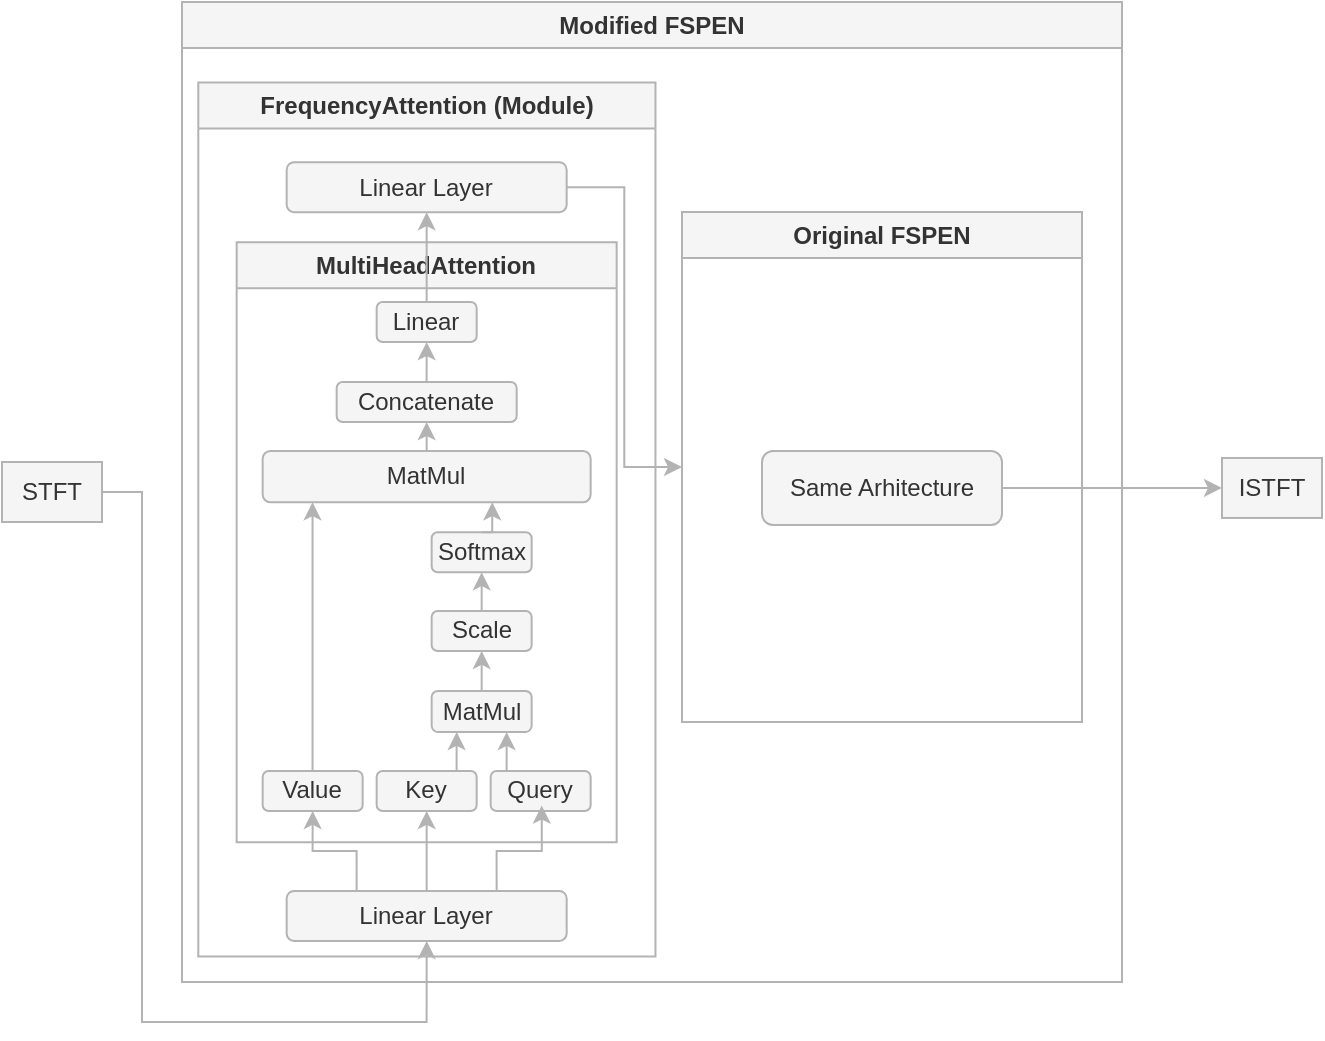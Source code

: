 <mxfile version="27.1.4">
  <diagram name="Page-1" id="6zO39Vgpf1TZ9PNvxlgC">
    <mxGraphModel dx="792" dy="520" grid="1" gridSize="10" guides="1" tooltips="1" connect="1" arrows="1" fold="1" page="1" pageScale="1" pageWidth="850" pageHeight="1100" math="0" shadow="0">
      <root>
        <mxCell id="0" />
        <mxCell id="1" parent="0" />
        <mxCell id="P3681-FeyPnp6KC4SGFj-52" style="edgeStyle=orthogonalEdgeStyle;rounded=0;orthogonalLoop=1;jettySize=auto;html=1;entryX=0.5;entryY=1;entryDx=0;entryDy=0;fillColor=#f5f5f5;strokeColor=#B3B3B3;" parent="1" source="P3681-FeyPnp6KC4SGFj-2" target="P3681-FeyPnp6KC4SGFj-16" edge="1">
          <mxGeometry relative="1" as="geometry">
            <Array as="points">
              <mxPoint x="340" y="305" />
              <mxPoint x="340" y="570" />
              <mxPoint x="482" y="570" />
            </Array>
          </mxGeometry>
        </mxCell>
        <mxCell id="P3681-FeyPnp6KC4SGFj-2" value="STFT" style="rounded=0;whiteSpace=wrap;html=1;fillColor=#f5f5f5;fontColor=#333333;strokeColor=#B3B3B3;" parent="1" vertex="1">
          <mxGeometry x="270" y="290" width="50" height="30" as="geometry" />
        </mxCell>
        <mxCell id="P3681-FeyPnp6KC4SGFj-3" value="Modified FSPEN" style="swimlane;whiteSpace=wrap;html=1;fillColor=#f5f5f5;fontColor=#333333;strokeColor=#B3B3B3;" parent="1" vertex="1">
          <mxGeometry x="360" y="60" width="470" height="490" as="geometry" />
        </mxCell>
        <mxCell id="P3681-FeyPnp6KC4SGFj-8" value="FrequencyAttention (Module)" style="swimlane;horizontal=0;whiteSpace=wrap;html=1;rotation=90;fillColor=#f5f5f5;fontColor=#333333;strokeColor=#B3B3B3;" parent="P3681-FeyPnp6KC4SGFj-3" vertex="1">
          <mxGeometry x="-96" y="144.45" width="436.89" height="228.59" as="geometry" />
        </mxCell>
        <mxCell id="P3681-FeyPnp6KC4SGFj-24" style="edgeStyle=orthogonalEdgeStyle;rounded=0;orthogonalLoop=1;jettySize=auto;html=1;exitX=0.25;exitY=0;exitDx=0;exitDy=0;entryX=0.5;entryY=1;entryDx=0;entryDy=0;strokeWidth=1;fillColor=#f5f5f5;strokeColor=#B3B3B3;" parent="P3681-FeyPnp6KC4SGFj-8" source="P3681-FeyPnp6KC4SGFj-16" target="P3681-FeyPnp6KC4SGFj-21" edge="1">
          <mxGeometry relative="1" as="geometry" />
        </mxCell>
        <mxCell id="P3681-FeyPnp6KC4SGFj-25" style="edgeStyle=orthogonalEdgeStyle;rounded=0;orthogonalLoop=1;jettySize=auto;html=1;exitX=0.5;exitY=0;exitDx=0;exitDy=0;entryX=0.5;entryY=1;entryDx=0;entryDy=0;strokeWidth=1;fillColor=#f5f5f5;strokeColor=#B3B3B3;" parent="P3681-FeyPnp6KC4SGFj-8" source="P3681-FeyPnp6KC4SGFj-16" target="P3681-FeyPnp6KC4SGFj-22" edge="1">
          <mxGeometry relative="1" as="geometry" />
        </mxCell>
        <mxCell id="P3681-FeyPnp6KC4SGFj-16" value="Linear Layer" style="rounded=1;whiteSpace=wrap;html=1;fillColor=#f5f5f5;fontColor=#333333;strokeColor=#B3B3B3;" parent="P3681-FeyPnp6KC4SGFj-8" vertex="1">
          <mxGeometry x="148.33" y="300.03" width="140" height="25" as="geometry" />
        </mxCell>
        <mxCell id="P3681-FeyPnp6KC4SGFj-19" value="MultiHeadAttention" style="swimlane;whiteSpace=wrap;html=1;fillColor=#f5f5f5;fontColor=#333333;strokeColor=#B3B3B3;" parent="P3681-FeyPnp6KC4SGFj-8" vertex="1">
          <mxGeometry x="123.33" y="-24.34" width="190" height="300" as="geometry" />
        </mxCell>
        <mxCell id="P3681-FeyPnp6KC4SGFj-21" value="Value" style="rounded=1;whiteSpace=wrap;html=1;fillColor=#f5f5f5;fontColor=#333333;strokeColor=#B3B3B3;" parent="P3681-FeyPnp6KC4SGFj-19" vertex="1">
          <mxGeometry x="13" y="264.37" width="50" height="20" as="geometry" />
        </mxCell>
        <mxCell id="P3681-FeyPnp6KC4SGFj-38" style="edgeStyle=orthogonalEdgeStyle;rounded=0;orthogonalLoop=1;jettySize=auto;html=1;exitX=0.75;exitY=0;exitDx=0;exitDy=0;entryX=0.25;entryY=1;entryDx=0;entryDy=0;fillColor=#f5f5f5;strokeColor=#B3B3B3;" parent="P3681-FeyPnp6KC4SGFj-19" source="P3681-FeyPnp6KC4SGFj-22" target="P3681-FeyPnp6KC4SGFj-28" edge="1">
          <mxGeometry relative="1" as="geometry" />
        </mxCell>
        <mxCell id="P3681-FeyPnp6KC4SGFj-22" value="Key" style="rounded=1;whiteSpace=wrap;html=1;fillColor=#f5f5f5;fontColor=#333333;strokeColor=#B3B3B3;" parent="P3681-FeyPnp6KC4SGFj-19" vertex="1">
          <mxGeometry x="70" y="264.37" width="50" height="20" as="geometry" />
        </mxCell>
        <mxCell id="P3681-FeyPnp6KC4SGFj-39" style="edgeStyle=orthogonalEdgeStyle;rounded=0;orthogonalLoop=1;jettySize=auto;html=1;exitX=0.25;exitY=0;exitDx=0;exitDy=0;entryX=0.75;entryY=1;entryDx=0;entryDy=0;fillColor=#f5f5f5;strokeColor=#B3B3B3;" parent="P3681-FeyPnp6KC4SGFj-19" source="P3681-FeyPnp6KC4SGFj-23" target="P3681-FeyPnp6KC4SGFj-28" edge="1">
          <mxGeometry relative="1" as="geometry" />
        </mxCell>
        <mxCell id="P3681-FeyPnp6KC4SGFj-23" value="Query" style="rounded=1;whiteSpace=wrap;html=1;fillColor=#f5f5f5;fontColor=#333333;strokeColor=#B3B3B3;" parent="P3681-FeyPnp6KC4SGFj-19" vertex="1">
          <mxGeometry x="127" y="264.37" width="50" height="20" as="geometry" />
        </mxCell>
        <mxCell id="P3681-FeyPnp6KC4SGFj-40" style="edgeStyle=orthogonalEdgeStyle;rounded=0;orthogonalLoop=1;jettySize=auto;html=1;exitX=0.5;exitY=0;exitDx=0;exitDy=0;entryX=0.5;entryY=1;entryDx=0;entryDy=0;fillColor=#f5f5f5;strokeColor=#B3B3B3;" parent="P3681-FeyPnp6KC4SGFj-19" source="P3681-FeyPnp6KC4SGFj-28" target="P3681-FeyPnp6KC4SGFj-29" edge="1">
          <mxGeometry relative="1" as="geometry" />
        </mxCell>
        <mxCell id="P3681-FeyPnp6KC4SGFj-28" value="MatMul" style="rounded=1;whiteSpace=wrap;html=1;fillColor=#f5f5f5;fontColor=#333333;strokeColor=#B3B3B3;" parent="P3681-FeyPnp6KC4SGFj-19" vertex="1">
          <mxGeometry x="97.5" y="224.37" width="50" height="20.5" as="geometry" />
        </mxCell>
        <mxCell id="P3681-FeyPnp6KC4SGFj-41" style="edgeStyle=orthogonalEdgeStyle;rounded=0;orthogonalLoop=1;jettySize=auto;html=1;exitX=0.5;exitY=0;exitDx=0;exitDy=0;entryX=0.5;entryY=1;entryDx=0;entryDy=0;fillColor=#f5f5f5;strokeColor=#B3B3B3;" parent="P3681-FeyPnp6KC4SGFj-19" source="P3681-FeyPnp6KC4SGFj-29" target="P3681-FeyPnp6KC4SGFj-34" edge="1">
          <mxGeometry relative="1" as="geometry" />
        </mxCell>
        <mxCell id="P3681-FeyPnp6KC4SGFj-29" value="Scale" style="rounded=1;whiteSpace=wrap;html=1;fillColor=#f5f5f5;fontColor=#333333;strokeColor=#B3B3B3;" parent="P3681-FeyPnp6KC4SGFj-19" vertex="1">
          <mxGeometry x="97.5" y="184.37" width="50" height="20" as="geometry" />
        </mxCell>
        <mxCell id="P3681-FeyPnp6KC4SGFj-34" value="Softmax" style="rounded=1;whiteSpace=wrap;html=1;fillColor=#f5f5f5;fontColor=#333333;strokeColor=#B3B3B3;" parent="P3681-FeyPnp6KC4SGFj-19" vertex="1">
          <mxGeometry x="97.5" y="145" width="50" height="20" as="geometry" />
        </mxCell>
        <mxCell id="P3681-FeyPnp6KC4SGFj-50" style="edgeStyle=orthogonalEdgeStyle;rounded=0;orthogonalLoop=1;jettySize=auto;html=1;exitX=0.5;exitY=0;exitDx=0;exitDy=0;entryX=0.5;entryY=1;entryDx=0;entryDy=0;fillColor=#f5f5f5;strokeColor=#B3B3B3;" parent="P3681-FeyPnp6KC4SGFj-19" source="P3681-FeyPnp6KC4SGFj-37" target="P3681-FeyPnp6KC4SGFj-46" edge="1">
          <mxGeometry relative="1" as="geometry" />
        </mxCell>
        <mxCell id="P3681-FeyPnp6KC4SGFj-37" value="MatMul" style="rounded=1;whiteSpace=wrap;html=1;fillColor=#f5f5f5;fontColor=#333333;strokeColor=#B3B3B3;" parent="P3681-FeyPnp6KC4SGFj-19" vertex="1">
          <mxGeometry x="13" y="104.37" width="164" height="25.63" as="geometry" />
        </mxCell>
        <mxCell id="P3681-FeyPnp6KC4SGFj-43" style="edgeStyle=orthogonalEdgeStyle;rounded=0;orthogonalLoop=1;jettySize=auto;html=1;entryX=0.152;entryY=1;entryDx=0;entryDy=0;entryPerimeter=0;fillColor=#f5f5f5;strokeColor=#B3B3B3;" parent="P3681-FeyPnp6KC4SGFj-19" source="P3681-FeyPnp6KC4SGFj-21" target="P3681-FeyPnp6KC4SGFj-37" edge="1">
          <mxGeometry relative="1" as="geometry" />
        </mxCell>
        <mxCell id="P3681-FeyPnp6KC4SGFj-45" style="edgeStyle=orthogonalEdgeStyle;rounded=0;orthogonalLoop=1;jettySize=auto;html=1;exitX=0.5;exitY=0;exitDx=0;exitDy=0;entryX=0.7;entryY=1;entryDx=0;entryDy=0;entryPerimeter=0;fillColor=#f5f5f5;strokeColor=#B3B3B3;" parent="P3681-FeyPnp6KC4SGFj-19" source="P3681-FeyPnp6KC4SGFj-34" target="P3681-FeyPnp6KC4SGFj-37" edge="1">
          <mxGeometry relative="1" as="geometry" />
        </mxCell>
        <mxCell id="P3681-FeyPnp6KC4SGFj-49" style="edgeStyle=orthogonalEdgeStyle;rounded=0;orthogonalLoop=1;jettySize=auto;html=1;exitX=0.75;exitY=0;exitDx=0;exitDy=0;entryX=0.5;entryY=1;entryDx=0;entryDy=0;fillColor=#f5f5f5;strokeColor=#B3B3B3;" parent="P3681-FeyPnp6KC4SGFj-19" source="P3681-FeyPnp6KC4SGFj-46" target="P3681-FeyPnp6KC4SGFj-47" edge="1">
          <mxGeometry relative="1" as="geometry" />
        </mxCell>
        <mxCell id="P3681-FeyPnp6KC4SGFj-46" value="Concatenate" style="rounded=1;whiteSpace=wrap;html=1;fillColor=#f5f5f5;fontColor=#333333;strokeColor=#B3B3B3;" parent="P3681-FeyPnp6KC4SGFj-19" vertex="1">
          <mxGeometry x="50" y="69.89" width="90" height="20" as="geometry" />
        </mxCell>
        <mxCell id="P3681-FeyPnp6KC4SGFj-47" value="Linear" style="rounded=1;whiteSpace=wrap;html=1;fillColor=#f5f5f5;fontColor=#333333;strokeColor=#B3B3B3;" parent="P3681-FeyPnp6KC4SGFj-19" vertex="1">
          <mxGeometry x="70" y="29.89" width="50" height="20" as="geometry" />
        </mxCell>
        <mxCell id="P3681-FeyPnp6KC4SGFj-20" value="Linear Layer" style="rounded=1;whiteSpace=wrap;html=1;fillColor=#f5f5f5;fontColor=#333333;strokeColor=#B3B3B3;" parent="P3681-FeyPnp6KC4SGFj-8" vertex="1">
          <mxGeometry x="148.33" y="-64.34" width="140" height="25" as="geometry" />
        </mxCell>
        <mxCell id="P3681-FeyPnp6KC4SGFj-26" style="edgeStyle=orthogonalEdgeStyle;rounded=0;orthogonalLoop=1;jettySize=auto;html=1;exitX=0.75;exitY=0;exitDx=0;exitDy=0;entryX=0.511;entryY=0.866;entryDx=0;entryDy=0;entryPerimeter=0;strokeWidth=1;fillColor=#f5f5f5;strokeColor=#B3B3B3;" parent="P3681-FeyPnp6KC4SGFj-8" source="P3681-FeyPnp6KC4SGFj-16" target="P3681-FeyPnp6KC4SGFj-23" edge="1">
          <mxGeometry relative="1" as="geometry" />
        </mxCell>
        <mxCell id="P3681-FeyPnp6KC4SGFj-53" style="edgeStyle=orthogonalEdgeStyle;rounded=0;orthogonalLoop=1;jettySize=auto;html=1;entryX=0.5;entryY=1;entryDx=0;entryDy=0;fillColor=#f5f5f5;strokeColor=#B3B3B3;" parent="P3681-FeyPnp6KC4SGFj-8" source="P3681-FeyPnp6KC4SGFj-47" target="P3681-FeyPnp6KC4SGFj-20" edge="1">
          <mxGeometry relative="1" as="geometry" />
        </mxCell>
        <mxCell id="P3681-FeyPnp6KC4SGFj-1" value="Original FSPEN" style="swimlane;whiteSpace=wrap;html=1;fillColor=#f5f5f5;fontColor=#333333;strokeColor=#B3B3B3;" parent="P3681-FeyPnp6KC4SGFj-3" vertex="1">
          <mxGeometry x="250" y="105" width="200" height="255" as="geometry" />
        </mxCell>
        <mxCell id="P3681-FeyPnp6KC4SGFj-14" value="Same Arhitecture" style="rounded=1;whiteSpace=wrap;html=1;fillColor=#f5f5f5;fontColor=#333333;strokeColor=#B3B3B3;" parent="P3681-FeyPnp6KC4SGFj-1" vertex="1">
          <mxGeometry x="40" y="119.48" width="120" height="37" as="geometry" />
        </mxCell>
        <mxCell id="P3681-FeyPnp6KC4SGFj-54" style="edgeStyle=orthogonalEdgeStyle;rounded=0;orthogonalLoop=1;jettySize=auto;html=1;entryX=0;entryY=0.5;entryDx=0;entryDy=0;fillColor=#f5f5f5;strokeColor=#B3B3B3;" parent="P3681-FeyPnp6KC4SGFj-3" source="P3681-FeyPnp6KC4SGFj-20" target="P3681-FeyPnp6KC4SGFj-1" edge="1">
          <mxGeometry relative="1" as="geometry" />
        </mxCell>
        <mxCell id="H9cZHK3aGmwoX83fzd1L-1" value="I&lt;span style=&quot;background-color: transparent; color: light-dark(rgb(51, 51, 51), rgb(193, 193, 193));&quot;&gt;STFT&lt;/span&gt;" style="rounded=0;whiteSpace=wrap;html=1;fillColor=#f5f5f5;fontColor=#333333;strokeColor=#B3B3B3;" vertex="1" parent="1">
          <mxGeometry x="880" y="287.98" width="50" height="30" as="geometry" />
        </mxCell>
        <mxCell id="H9cZHK3aGmwoX83fzd1L-2" style="edgeStyle=orthogonalEdgeStyle;rounded=0;orthogonalLoop=1;jettySize=auto;html=1;entryX=0;entryY=0.5;entryDx=0;entryDy=0;strokeColor=#B3B3B3;fillColor=#f5f5f5;" edge="1" parent="1" source="P3681-FeyPnp6KC4SGFj-14" target="H9cZHK3aGmwoX83fzd1L-1">
          <mxGeometry relative="1" as="geometry" />
        </mxCell>
      </root>
    </mxGraphModel>
  </diagram>
</mxfile>
